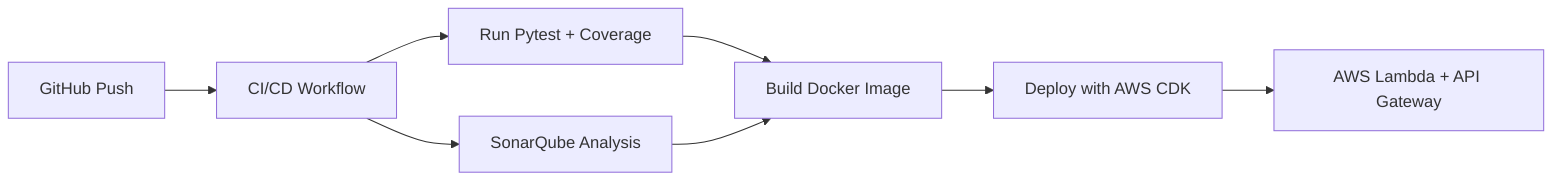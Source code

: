 flowchart LR
    A[GitHub Push] --> B[CI/CD Workflow]
    B --> C[Run Pytest + Coverage]
    B --> D[SonarQube Analysis]
    C --> E[Build Docker Image]
    D --> E
    E --> F[Deploy with AWS CDK]
    F --> G[AWS Lambda + API Gateway]